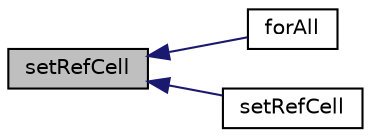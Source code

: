 digraph "setRefCell"
{
  bgcolor="transparent";
  edge [fontname="Helvetica",fontsize="10",labelfontname="Helvetica",labelfontsize="10"];
  node [fontname="Helvetica",fontsize="10",shape=record];
  rankdir="LR";
  Node3874 [label="setRefCell",height=0.2,width=0.4,color="black", fillcolor="grey75", style="filled", fontcolor="black"];
  Node3874 -> Node3875 [dir="back",color="midnightblue",fontsize="10",style="solid",fontname="Helvetica"];
  Node3875 [label="forAll",height=0.2,width=0.4,color="black",URL="$a39719.html#a9355a38e2751fb0aed092ab612f7a29f"];
  Node3874 -> Node3876 [dir="back",color="midnightblue",fontsize="10",style="solid",fontname="Helvetica"];
  Node3876 [label="setRefCell",height=0.2,width=0.4,color="black",URL="$a21851.html#a87d3286ae07e5b0442403d2fc0143d4a",tooltip="If the field needs referencing find the reference cell nearest. "];
}
